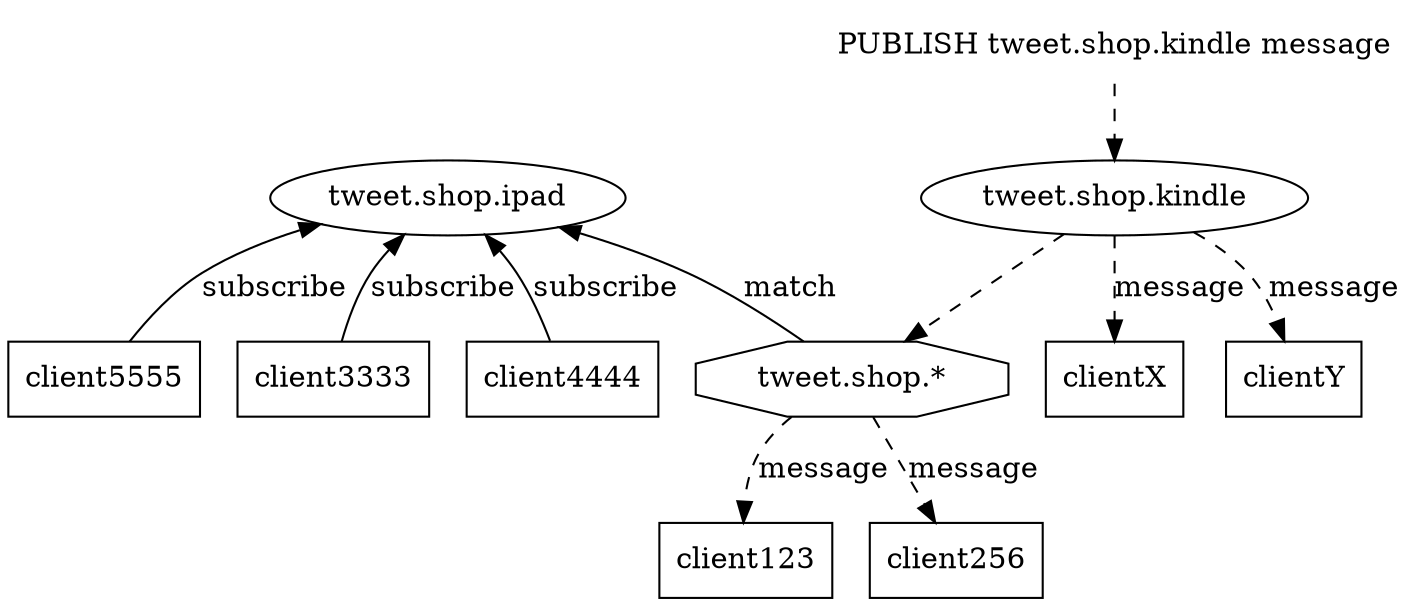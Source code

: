 digraph send_message_to_pattern {
  
    // tweet.shop.ipad

    ipad [label = "tweet.shop.ipad"];
    ipad -> pattern [label = "match", dir = back];

    node [shape = box];
    ipad -> client3333 [label = "subscribe", dir = back];
    ipad -> client4444 [label = "subscribe", dir = back];
    ipad -> client5555 [label = "subscribe", dir = back];

    node [shape = plaintext];
    message [label = "PUBLISH tweet.shop.kindle message"];

    kindle [label = "tweet.shop.kindle", shape = ellipse];
    pattern [label = "tweet.shop.*", shape = octagon];

    message -> kindle [style = dashed];
    kindle -> pattern [style = dashed];

    node [shape = box];
    kindle -> clientX [style = dashed, label = "message"];
    kindle -> clientY [style = dashed, label = "message"];

    pattern -> client123 [style = dashed, label = "message"];
    pattern -> client256 [style = dashed, label = "message"];

}
